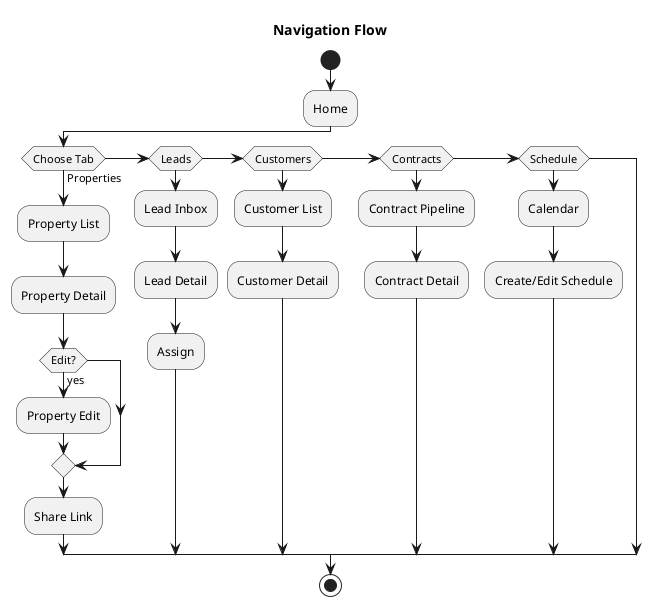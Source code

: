 @startuml NavFlow
skinparam monochrome true
skinparam defaultFontName Noto Sans

title Navigation Flow

start
:Home;
if (Choose Tab) then (Properties)
  :Property List;
  :Property Detail;
  if (Edit?) then (yes)
    :Property Edit;
  endif
  :Share Link;
elseif (Leads)
  :Lead Inbox;
  :Lead Detail;
  :Assign;
elseif (Customers)
  :Customer List;
  :Customer Detail;
elseif (Contracts)
  :Contract Pipeline;
  :Contract Detail;
elseif (Schedule)
  :Calendar;
  :Create/Edit Schedule;
endif
stop
@enduml
